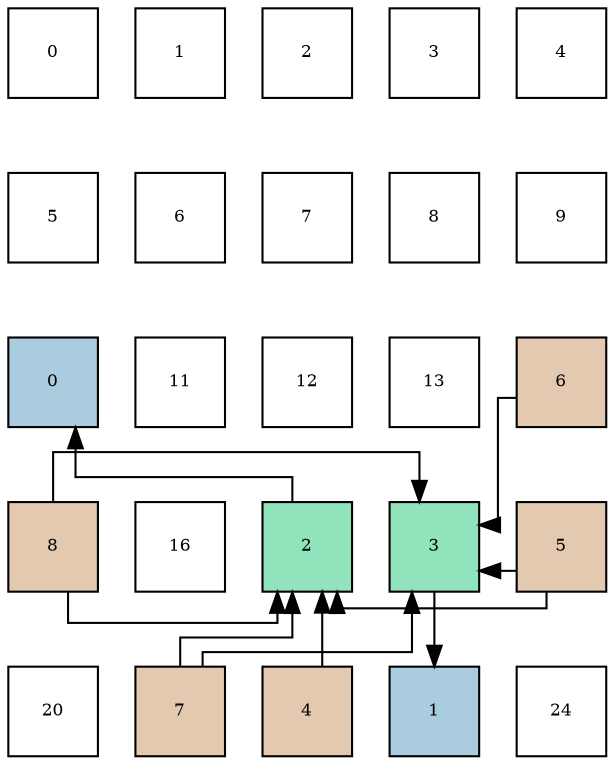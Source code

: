 digraph layout{
 rankdir=TB;
 splines=ortho;
 node [style=filled shape=square fixedsize=true width=0.6];
0[label="0", fontsize=8, fillcolor="#ffffff"];
1[label="1", fontsize=8, fillcolor="#ffffff"];
2[label="2", fontsize=8, fillcolor="#ffffff"];
3[label="3", fontsize=8, fillcolor="#ffffff"];
4[label="4", fontsize=8, fillcolor="#ffffff"];
5[label="5", fontsize=8, fillcolor="#ffffff"];
6[label="6", fontsize=8, fillcolor="#ffffff"];
7[label="7", fontsize=8, fillcolor="#ffffff"];
8[label="8", fontsize=8, fillcolor="#ffffff"];
9[label="9", fontsize=8, fillcolor="#ffffff"];
10[label="0", fontsize=8, fillcolor="#a9ccde"];
11[label="11", fontsize=8, fillcolor="#ffffff"];
12[label="12", fontsize=8, fillcolor="#ffffff"];
13[label="13", fontsize=8, fillcolor="#ffffff"];
14[label="6", fontsize=8, fillcolor="#e3c9af"];
15[label="8", fontsize=8, fillcolor="#e3c9af"];
16[label="16", fontsize=8, fillcolor="#ffffff"];
17[label="2", fontsize=8, fillcolor="#91e3bb"];
18[label="3", fontsize=8, fillcolor="#91e3bb"];
19[label="5", fontsize=8, fillcolor="#e3c9af"];
20[label="20", fontsize=8, fillcolor="#ffffff"];
21[label="7", fontsize=8, fillcolor="#e3c9af"];
22[label="4", fontsize=8, fillcolor="#e3c9af"];
23[label="1", fontsize=8, fillcolor="#a9ccde"];
24[label="24", fontsize=8, fillcolor="#ffffff"];
edge [constraint=false, style=vis];17 -> 10;
18 -> 23;
22 -> 17;
19 -> 17;
19 -> 18;
14 -> 18;
21 -> 17;
21 -> 18;
15 -> 17;
15 -> 18;
edge [constraint=true, style=invis];
0 -> 5 -> 10 -> 15 -> 20;
1 -> 6 -> 11 -> 16 -> 21;
2 -> 7 -> 12 -> 17 -> 22;
3 -> 8 -> 13 -> 18 -> 23;
4 -> 9 -> 14 -> 19 -> 24;
rank = same {0 -> 1 -> 2 -> 3 -> 4};
rank = same {5 -> 6 -> 7 -> 8 -> 9};
rank = same {10 -> 11 -> 12 -> 13 -> 14};
rank = same {15 -> 16 -> 17 -> 18 -> 19};
rank = same {20 -> 21 -> 22 -> 23 -> 24};
}